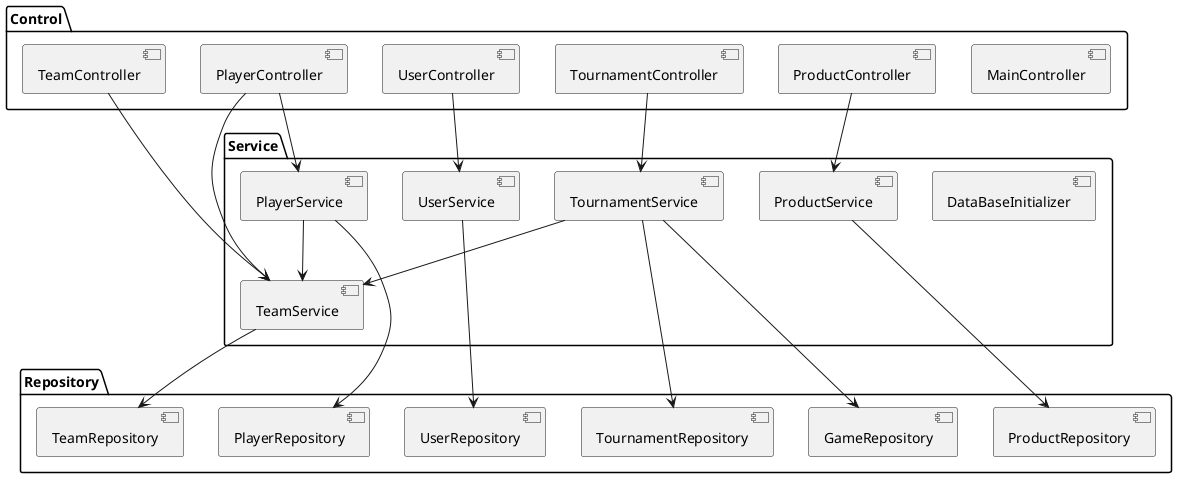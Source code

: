 @startuml components
package "Control"{
    component MainController as mainctrl
    component PlayerController as playerctrl
    component ProductController as prodctrl
    component TeamController as teamctrl
    component TournamentController as tourctrl
    component UserController as userctrl
}

package "Service"{
    component DataBaseInitializer as dbserv
    component PlayerService as playerserv
    component ProductService as prodserv
    component TeamService as teamserv
    component TournamentService as tourserv
    component UserService as userserv
}

package "Repository"{
    component GameRepository as gamerep
    component PlayerRepository as playerrep
    component ProductRepository as prodrep
    component TeamRepository as teamrep
    component TournamentRepository as tourrep
    component UserRepository as userrep
}

playerctrl --> playerserv
playerctrl --> teamserv
teamctrl --> teamserv
prodctrl --> prodserv
tourctrl --> tourserv
userctrl --> userserv

playerserv --> playerrep
playerserv --> teamserv
prodserv --> prodrep
teamserv --> teamrep
tourserv --> tourrep
tourserv--> gamerep
tourserv --> teamserv
userserv --> userrep


@enduml